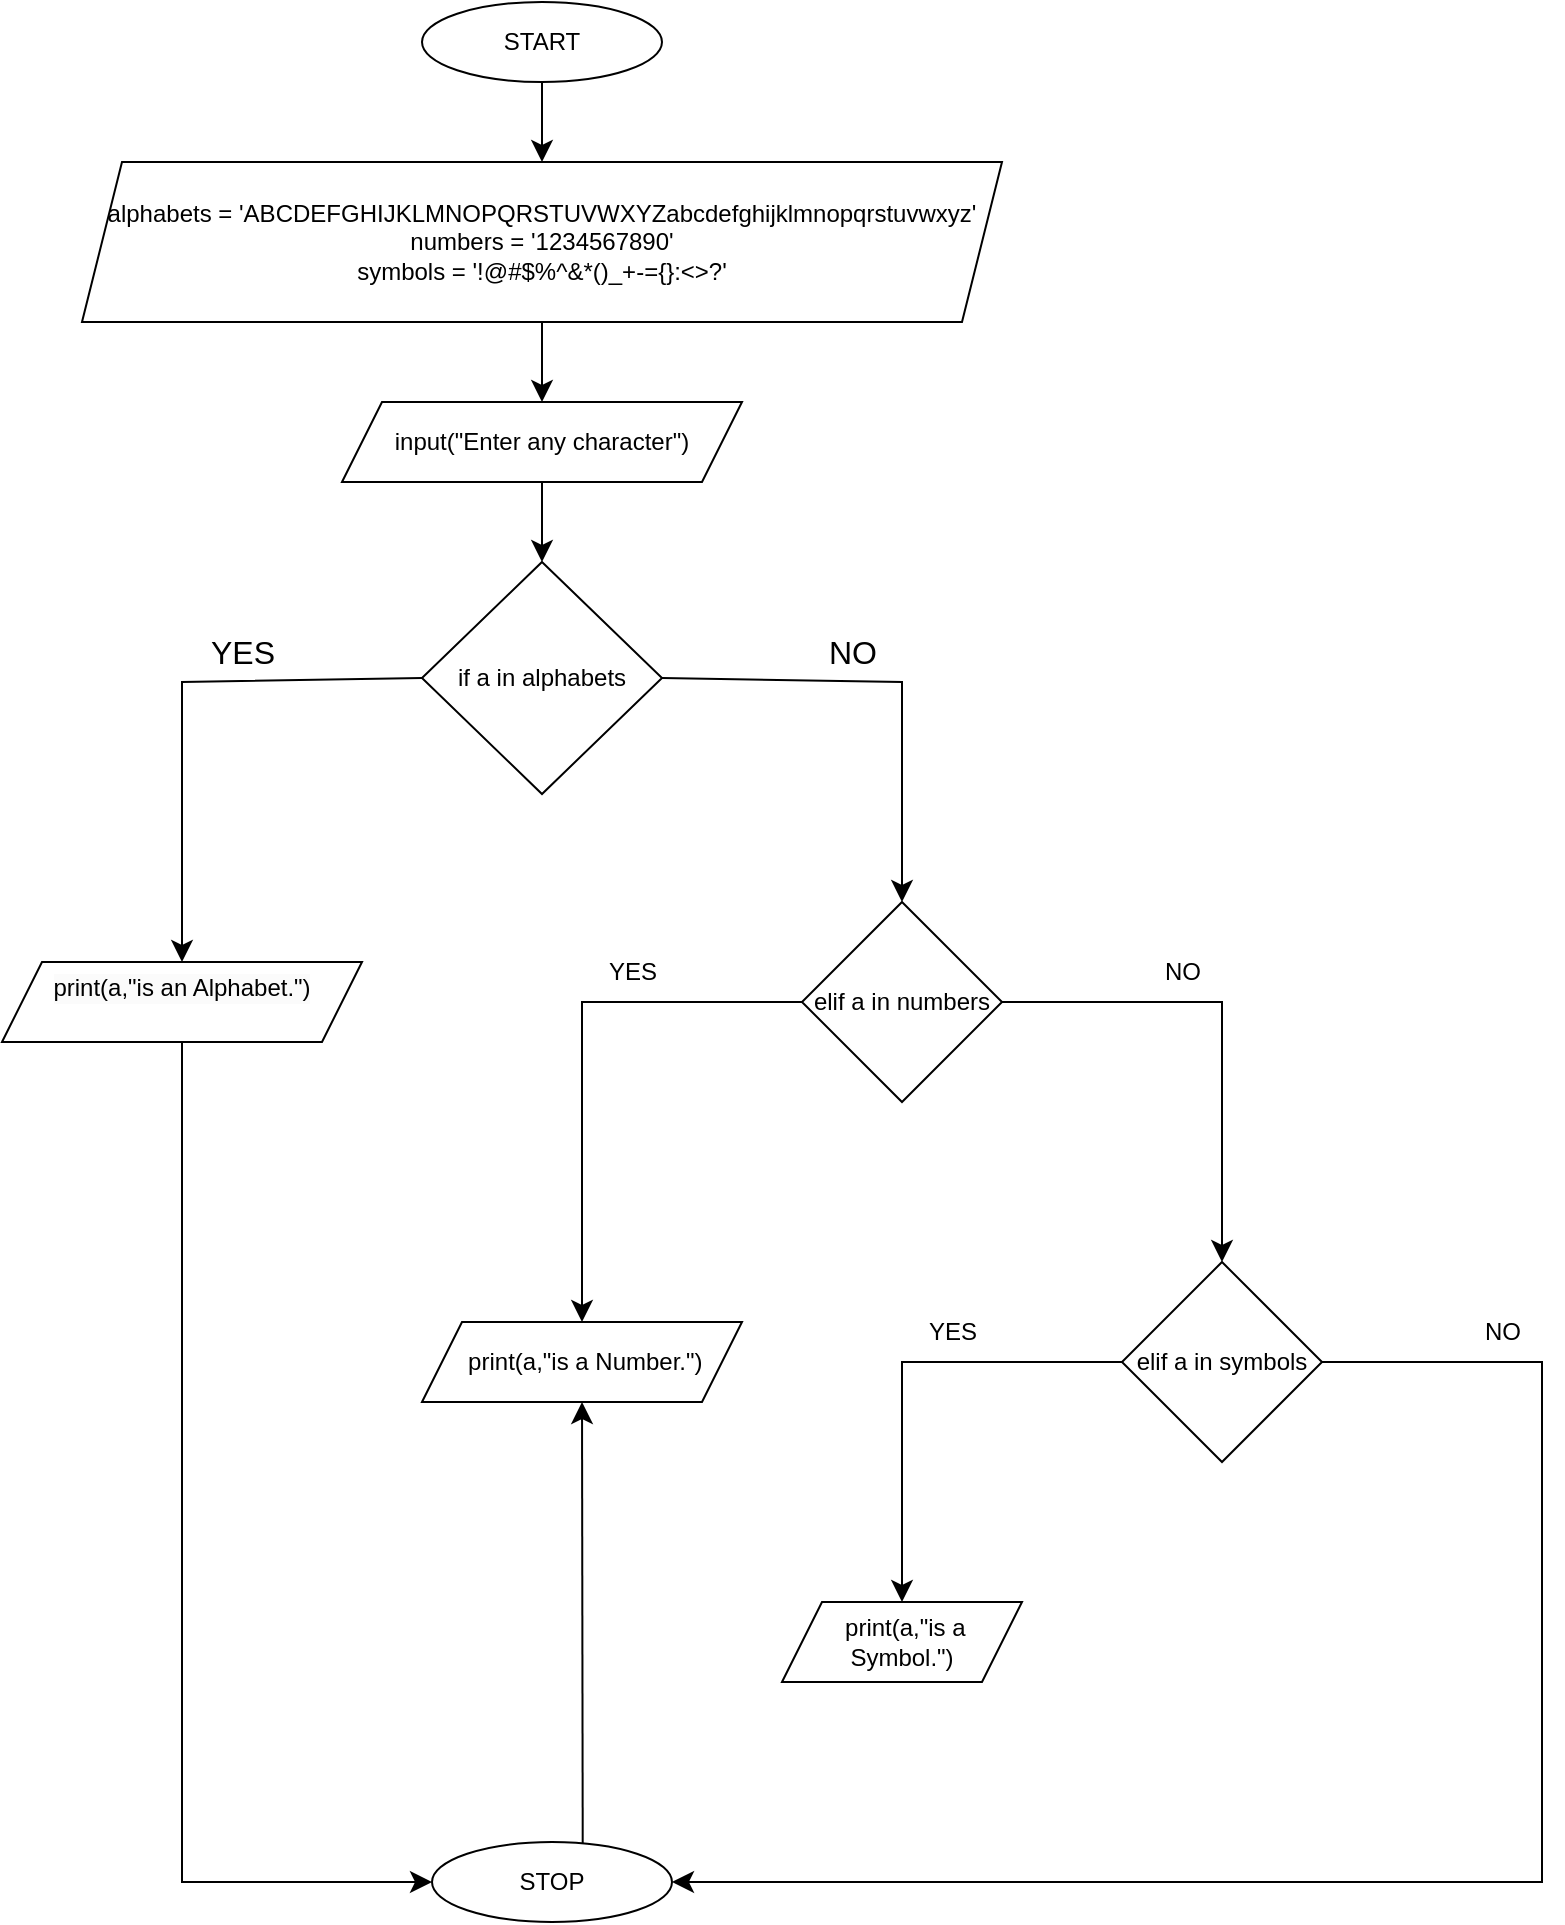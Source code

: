 <mxfile version="24.8.3">
  <diagram name="Page-1" id="Lji1z0ZPNqnLOyjrRRFm">
    <mxGraphModel dx="1593" dy="1026" grid="1" gridSize="10" guides="1" tooltips="1" connect="1" arrows="1" fold="1" page="1" pageScale="1" pageWidth="850" pageHeight="1100" math="0" shadow="0">
      <root>
        <mxCell id="0" />
        <mxCell id="1" parent="0" />
        <mxCell id="AjdN3JFxAcy2TDmP13AP-1" style="edgeStyle=none;curved=1;rounded=0;orthogonalLoop=1;jettySize=auto;html=1;exitX=0.5;exitY=1;exitDx=0;exitDy=0;fontSize=12;startSize=8;endSize=8;" edge="1" parent="1" source="wy_kdLjkRiajYgEHenXV-1" target="AjdN3JFxAcy2TDmP13AP-2">
          <mxGeometry relative="1" as="geometry">
            <mxPoint x="425" y="120" as="targetPoint" />
          </mxGeometry>
        </mxCell>
        <mxCell id="wy_kdLjkRiajYgEHenXV-1" value="START" style="ellipse;whiteSpace=wrap;html=1;" parent="1" vertex="1">
          <mxGeometry x="360" y="40" width="120" height="40" as="geometry" />
        </mxCell>
        <mxCell id="AjdN3JFxAcy2TDmP13AP-4" style="edgeStyle=none;curved=1;rounded=0;orthogonalLoop=1;jettySize=auto;html=1;exitX=0.5;exitY=1;exitDx=0;exitDy=0;fontSize=12;startSize=8;endSize=8;" edge="1" parent="1" source="AjdN3JFxAcy2TDmP13AP-2">
          <mxGeometry relative="1" as="geometry">
            <mxPoint x="420" y="240" as="targetPoint" />
          </mxGeometry>
        </mxCell>
        <mxCell id="AjdN3JFxAcy2TDmP13AP-2" value="alphabets = &#39;ABCDEFGHIJKLMNOPQRSTUVWXYZabcdefghijklmnopqrstuvwxyz&#39;&lt;div&gt;numbers = &#39;1234567890&#39;&lt;/div&gt;&lt;div&gt;symbols = &#39;!@#$%^&amp;amp;*()_+-={}:&amp;lt;&amp;gt;?&#39;&lt;/div&gt;" style="shape=parallelogram;perimeter=parallelogramPerimeter;whiteSpace=wrap;html=1;fixedSize=1;" vertex="1" parent="1">
          <mxGeometry x="190" y="120" width="460" height="80" as="geometry" />
        </mxCell>
        <mxCell id="AjdN3JFxAcy2TDmP13AP-3" value="&lt;br class=&quot;Apple-interchange-newline&quot;&gt;" style="text;whiteSpace=wrap;html=1;" vertex="1" parent="1">
          <mxGeometry x="690" y="290" width="30" height="40" as="geometry" />
        </mxCell>
        <mxCell id="AjdN3JFxAcy2TDmP13AP-7" style="edgeStyle=none;curved=1;rounded=0;orthogonalLoop=1;jettySize=auto;html=1;exitX=0.5;exitY=1;exitDx=0;exitDy=0;fontSize=12;startSize=8;endSize=8;" edge="1" parent="1" source="AjdN3JFxAcy2TDmP13AP-5">
          <mxGeometry relative="1" as="geometry">
            <mxPoint x="420" y="320" as="targetPoint" />
          </mxGeometry>
        </mxCell>
        <mxCell id="AjdN3JFxAcy2TDmP13AP-5" value="input(&quot;Enter any character&quot;)" style="shape=parallelogram;perimeter=parallelogramPerimeter;whiteSpace=wrap;html=1;fixedSize=1;" vertex="1" parent="1">
          <mxGeometry x="320" y="240" width="200" height="40" as="geometry" />
        </mxCell>
        <mxCell id="AjdN3JFxAcy2TDmP13AP-19" style="edgeStyle=none;curved=0;rounded=0;orthogonalLoop=1;jettySize=auto;html=1;exitX=1;exitY=0.5;exitDx=0;exitDy=0;entryX=0.5;entryY=0;entryDx=0;entryDy=0;fontSize=12;startSize=8;endSize=8;" edge="1" parent="1" source="AjdN3JFxAcy2TDmP13AP-9" target="AjdN3JFxAcy2TDmP13AP-13">
          <mxGeometry relative="1" as="geometry">
            <Array as="points">
              <mxPoint x="600" y="380" />
            </Array>
          </mxGeometry>
        </mxCell>
        <mxCell id="AjdN3JFxAcy2TDmP13AP-32" style="edgeStyle=none;shape=connector;curved=0;rounded=0;orthogonalLoop=1;jettySize=auto;html=1;exitX=0;exitY=0.5;exitDx=0;exitDy=0;entryX=0.5;entryY=0;entryDx=0;entryDy=0;strokeColor=default;align=center;verticalAlign=middle;fontFamily=Helvetica;fontSize=12;fontColor=default;labelBackgroundColor=default;startSize=8;endArrow=classic;endSize=8;" edge="1" parent="1" source="AjdN3JFxAcy2TDmP13AP-9" target="AjdN3JFxAcy2TDmP13AP-16">
          <mxGeometry relative="1" as="geometry">
            <Array as="points">
              <mxPoint x="240" y="380" />
            </Array>
          </mxGeometry>
        </mxCell>
        <mxCell id="AjdN3JFxAcy2TDmP13AP-9" value="&lt;div&gt;if a in alphabets&lt;/div&gt;" style="rhombus;whiteSpace=wrap;html=1;" vertex="1" parent="1">
          <mxGeometry x="360" y="320" width="120" height="116" as="geometry" />
        </mxCell>
        <mxCell id="AjdN3JFxAcy2TDmP13AP-24" style="edgeStyle=none;curved=0;rounded=0;orthogonalLoop=1;jettySize=auto;html=1;exitX=0;exitY=0.5;exitDx=0;exitDy=0;entryX=0.5;entryY=0;entryDx=0;entryDy=0;fontSize=12;startSize=8;endSize=8;" edge="1" parent="1" source="AjdN3JFxAcy2TDmP13AP-13" target="AjdN3JFxAcy2TDmP13AP-21">
          <mxGeometry relative="1" as="geometry">
            <Array as="points">
              <mxPoint x="440" y="540" />
            </Array>
          </mxGeometry>
        </mxCell>
        <mxCell id="AjdN3JFxAcy2TDmP13AP-25" style="edgeStyle=none;curved=0;rounded=0;orthogonalLoop=1;jettySize=auto;html=1;exitX=1;exitY=0.5;exitDx=0;exitDy=0;entryX=0.5;entryY=0;entryDx=0;entryDy=0;fontSize=12;startSize=8;endSize=8;" edge="1" parent="1" source="AjdN3JFxAcy2TDmP13AP-13" target="AjdN3JFxAcy2TDmP13AP-22">
          <mxGeometry relative="1" as="geometry">
            <Array as="points">
              <mxPoint x="760" y="540" />
              <mxPoint x="760" y="630" />
            </Array>
          </mxGeometry>
        </mxCell>
        <mxCell id="AjdN3JFxAcy2TDmP13AP-13" value="&lt;div&gt;elif a in numbers&lt;/div&gt;" style="rhombus;whiteSpace=wrap;html=1;" vertex="1" parent="1">
          <mxGeometry x="550" y="490" width="100" height="100" as="geometry" />
        </mxCell>
        <mxCell id="AjdN3JFxAcy2TDmP13AP-15" value="NO" style="text;html=1;align=center;verticalAlign=middle;resizable=0;points=[];autosize=1;strokeColor=none;fillColor=none;fontSize=16;" vertex="1" parent="1">
          <mxGeometry x="550" y="350" width="50" height="30" as="geometry" />
        </mxCell>
        <mxCell id="AjdN3JFxAcy2TDmP13AP-38" style="edgeStyle=none;shape=connector;curved=0;rounded=0;orthogonalLoop=1;jettySize=auto;html=1;exitX=0.5;exitY=1;exitDx=0;exitDy=0;entryX=0;entryY=0.5;entryDx=0;entryDy=0;strokeColor=default;align=center;verticalAlign=middle;fontFamily=Helvetica;fontSize=12;fontColor=default;labelBackgroundColor=default;startSize=8;endArrow=classic;endSize=8;" edge="1" parent="1" source="AjdN3JFxAcy2TDmP13AP-16" target="AjdN3JFxAcy2TDmP13AP-30">
          <mxGeometry relative="1" as="geometry">
            <Array as="points">
              <mxPoint x="240" y="980" />
            </Array>
          </mxGeometry>
        </mxCell>
        <mxCell id="AjdN3JFxAcy2TDmP13AP-16" value="&lt;div style=&quot;forced-color-adjust: none; color: rgb(0, 0, 0); font-family: Helvetica; font-size: 12px; font-style: normal; font-variant-ligatures: normal; font-variant-caps: normal; font-weight: 400; letter-spacing: normal; orphans: 2; text-align: center; text-indent: 0px; text-transform: none; widows: 2; word-spacing: 0px; -webkit-text-stroke-width: 0px; white-space: normal; background-color: rgb(251, 251, 251); text-decoration-thickness: initial; text-decoration-style: initial; text-decoration-color: initial;&quot;&gt;print(a,&quot;is an Alphabet.&quot;)&lt;/div&gt;&lt;div&gt;&lt;br/&gt;&lt;/div&gt;" style="shape=parallelogram;perimeter=parallelogramPerimeter;whiteSpace=wrap;html=1;fixedSize=1;" vertex="1" parent="1">
          <mxGeometry x="150" y="520" width="180" height="40" as="geometry" />
        </mxCell>
        <mxCell id="AjdN3JFxAcy2TDmP13AP-20" value="YES" style="text;html=1;align=center;verticalAlign=middle;resizable=0;points=[];autosize=1;strokeColor=none;fillColor=none;fontSize=16;" vertex="1" parent="1">
          <mxGeometry x="240" y="350" width="60" height="30" as="geometry" />
        </mxCell>
        <mxCell id="AjdN3JFxAcy2TDmP13AP-21" value="&amp;nbsp;print(a,&quot;is a Number.&quot;)" style="shape=parallelogram;perimeter=parallelogramPerimeter;whiteSpace=wrap;html=1;fixedSize=1;" vertex="1" parent="1">
          <mxGeometry x="360" y="700" width="160" height="40" as="geometry" />
        </mxCell>
        <mxCell id="AjdN3JFxAcy2TDmP13AP-29" value="" style="edgeStyle=none;shape=connector;curved=0;rounded=0;orthogonalLoop=1;jettySize=auto;html=1;strokeColor=default;align=center;verticalAlign=middle;fontFamily=Helvetica;fontSize=12;fontColor=default;labelBackgroundColor=default;startSize=8;endArrow=classic;endSize=8;" edge="1" parent="1" source="AjdN3JFxAcy2TDmP13AP-22" target="AjdN3JFxAcy2TDmP13AP-28">
          <mxGeometry relative="1" as="geometry">
            <Array as="points">
              <mxPoint x="600" y="720" />
            </Array>
          </mxGeometry>
        </mxCell>
        <mxCell id="AjdN3JFxAcy2TDmP13AP-31" style="edgeStyle=none;shape=connector;curved=0;rounded=0;orthogonalLoop=1;jettySize=auto;html=1;exitX=1;exitY=0.5;exitDx=0;exitDy=0;entryX=1;entryY=0.5;entryDx=0;entryDy=0;strokeColor=default;align=center;verticalAlign=middle;fontFamily=Helvetica;fontSize=12;fontColor=default;labelBackgroundColor=default;startSize=8;endArrow=classic;endSize=8;" edge="1" parent="1" source="AjdN3JFxAcy2TDmP13AP-22" target="AjdN3JFxAcy2TDmP13AP-30">
          <mxGeometry relative="1" as="geometry">
            <Array as="points">
              <mxPoint x="920" y="720" />
              <mxPoint x="920" y="980" />
            </Array>
          </mxGeometry>
        </mxCell>
        <mxCell id="AjdN3JFxAcy2TDmP13AP-22" value="&lt;div&gt;elif a in symbols&lt;/div&gt;" style="rhombus;whiteSpace=wrap;html=1;" vertex="1" parent="1">
          <mxGeometry x="710" y="670" width="100" height="100" as="geometry" />
        </mxCell>
        <mxCell id="AjdN3JFxAcy2TDmP13AP-28" value="&amp;nbsp;print(a,&quot;is a Symbol.&quot;)" style="shape=parallelogram;perimeter=parallelogramPerimeter;whiteSpace=wrap;html=1;fixedSize=1;" vertex="1" parent="1">
          <mxGeometry x="540" y="840" width="120" height="40" as="geometry" />
        </mxCell>
        <mxCell id="AjdN3JFxAcy2TDmP13AP-37" style="edgeStyle=none;shape=connector;curved=0;rounded=0;orthogonalLoop=1;jettySize=auto;html=1;exitX=0.628;exitY=0.017;exitDx=0;exitDy=0;entryX=0.5;entryY=1;entryDx=0;entryDy=0;strokeColor=default;align=center;verticalAlign=middle;fontFamily=Helvetica;fontSize=12;fontColor=default;labelBackgroundColor=default;startSize=8;endArrow=classic;endSize=8;exitPerimeter=0;" edge="1" parent="1" source="AjdN3JFxAcy2TDmP13AP-30" target="AjdN3JFxAcy2TDmP13AP-21">
          <mxGeometry relative="1" as="geometry" />
        </mxCell>
        <mxCell id="AjdN3JFxAcy2TDmP13AP-30" value="STOP" style="ellipse;whiteSpace=wrap;html=1;fontFamily=Helvetica;fontSize=12;fontColor=default;labelBackgroundColor=default;" vertex="1" parent="1">
          <mxGeometry x="365" y="960" width="120" height="40" as="geometry" />
        </mxCell>
        <mxCell id="AjdN3JFxAcy2TDmP13AP-33" value="NO" style="text;html=1;align=center;verticalAlign=middle;resizable=0;points=[];autosize=1;strokeColor=none;fillColor=none;fontSize=12;fontFamily=Helvetica;fontColor=default;labelBackgroundColor=default;" vertex="1" parent="1">
          <mxGeometry x="720" y="510" width="40" height="30" as="geometry" />
        </mxCell>
        <mxCell id="AjdN3JFxAcy2TDmP13AP-34" value="YES" style="text;html=1;align=center;verticalAlign=middle;resizable=0;points=[];autosize=1;strokeColor=none;fillColor=none;fontSize=12;fontFamily=Helvetica;fontColor=default;labelBackgroundColor=default;" vertex="1" parent="1">
          <mxGeometry x="440" y="510" width="50" height="30" as="geometry" />
        </mxCell>
        <mxCell id="AjdN3JFxAcy2TDmP13AP-35" value="NO" style="text;html=1;align=center;verticalAlign=middle;resizable=0;points=[];autosize=1;strokeColor=none;fillColor=none;fontSize=12;fontFamily=Helvetica;fontColor=default;labelBackgroundColor=default;" vertex="1" parent="1">
          <mxGeometry x="880" y="690" width="40" height="30" as="geometry" />
        </mxCell>
        <mxCell id="AjdN3JFxAcy2TDmP13AP-36" value="YES" style="text;html=1;align=center;verticalAlign=middle;resizable=0;points=[];autosize=1;strokeColor=none;fillColor=none;fontSize=12;fontFamily=Helvetica;fontColor=default;labelBackgroundColor=default;" vertex="1" parent="1">
          <mxGeometry x="600" y="690" width="50" height="30" as="geometry" />
        </mxCell>
      </root>
    </mxGraphModel>
  </diagram>
</mxfile>
